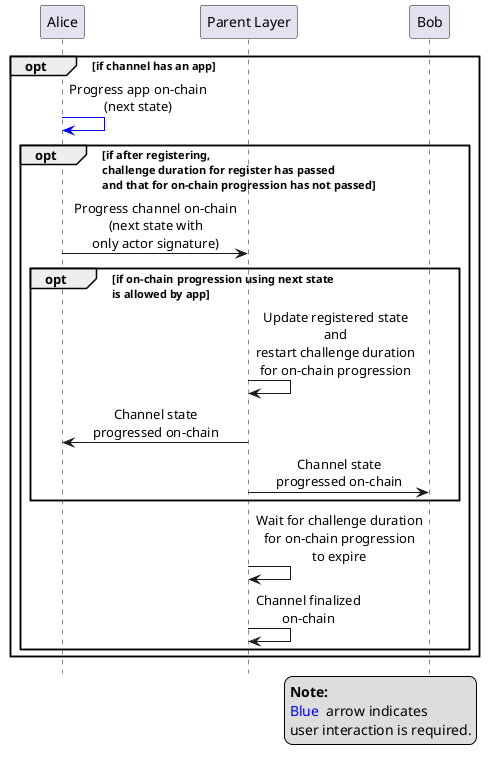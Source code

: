 

@startuml register_generic_progress
hide footbox
skinparam SequenceMessageAlign center

participant "Alice" as alice
participant "Parent Layer" as parentLayer
participant "Bob" as bob


opt if channel has an app
alice -[#blue]> alice: Progress app on-chain\n(next state)
opt if after registering,\nchallenge duration for register has passed \nand that for on-chain progression has not passed
alice -> parentLayer: Progress channel on-chain\n(next state with\nonly actor signature)
opt if on-chain progression using next state\nis allowed by app
parentLayer -> parentLayer: Update registered state\nand\nrestart challenge duration\nfor on-chain progression
alice <- parentLayer: Channel state\nprogressed on-chain
parentLayer -> bob: Channel state\nprogressed on-chain
end
parentLayer -> parentLayer: Wait for challenge duration\nfor on-chain progression\nto expire
parentLayer -> parentLayer: Channel finalized\non-chain 
end
end

legend bottom right
<b>Note:</b>
<color:blue>Blue </color> arrow indicates
user interaction is required.
endlegend

@enduml
